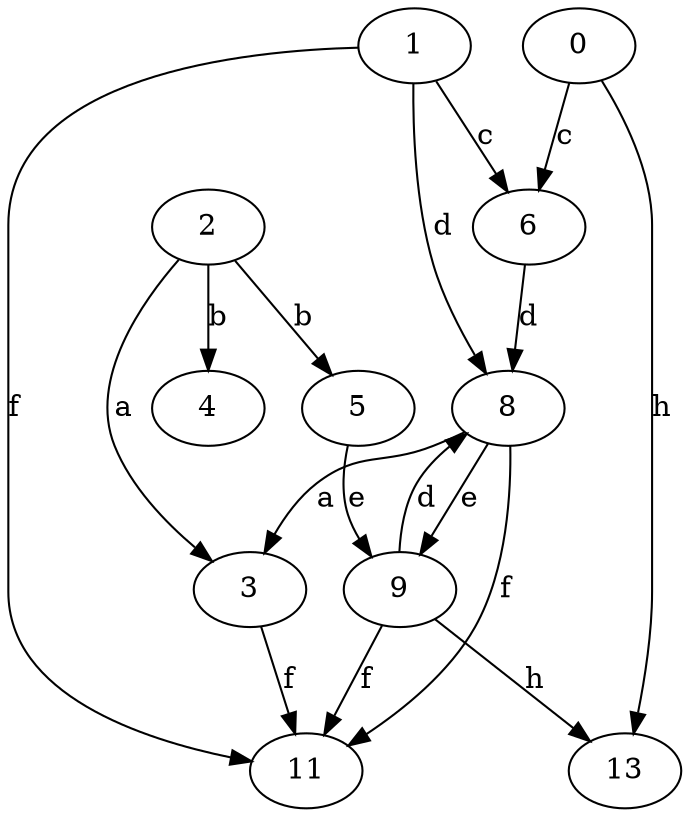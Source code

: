 strict digraph  {
1;
2;
3;
4;
5;
6;
0;
8;
9;
11;
13;
1 -> 6  [label=c];
1 -> 8  [label=d];
1 -> 11  [label=f];
2 -> 3  [label=a];
2 -> 4  [label=b];
2 -> 5  [label=b];
3 -> 11  [label=f];
5 -> 9  [label=e];
6 -> 8  [label=d];
0 -> 6  [label=c];
0 -> 13  [label=h];
8 -> 3  [label=a];
8 -> 9  [label=e];
8 -> 11  [label=f];
9 -> 8  [label=d];
9 -> 11  [label=f];
9 -> 13  [label=h];
}
